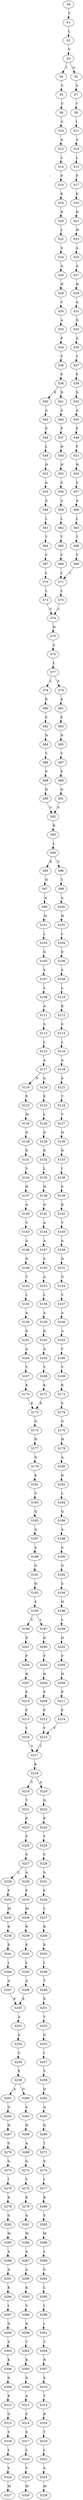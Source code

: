 strict digraph  {
	S0 -> S1 [ label = T ];
	S1 -> S2 [ label = L ];
	S2 -> S3 [ label = V ];
	S3 -> S4 [ label = T ];
	S3 -> S5 [ label = G ];
	S4 -> S6 [ label = S ];
	S5 -> S7 [ label = S ];
	S6 -> S8 [ label = V ];
	S7 -> S9 [ label = V ];
	S8 -> S10 [ label = S ];
	S9 -> S11 [ label = I ];
	S10 -> S12 [ label = A ];
	S11 -> S13 [ label = S ];
	S12 -> S14 [ label = L ];
	S13 -> S15 [ label = L ];
	S14 -> S16 [ label = F ];
	S15 -> S17 [ label = F ];
	S16 -> S18 [ label = K ];
	S17 -> S19 [ label = K ];
	S18 -> S20 [ label = D ];
	S19 -> S21 [ label = D ];
	S20 -> S22 [ label = L ];
	S21 -> S23 [ label = W ];
	S22 -> S24 [ label = S ];
	S23 -> S25 [ label = A ];
	S24 -> S26 [ label = A ];
	S25 -> S27 [ label = A ];
	S26 -> S28 [ label = H ];
	S27 -> S29 [ label = H ];
	S28 -> S30 [ label = V ];
	S29 -> S31 [ label = A ];
	S30 -> S32 [ label = A ];
	S31 -> S33 [ label = D ];
	S32 -> S34 [ label = P ];
	S33 -> S35 [ label = A ];
	S34 -> S36 [ label = T ];
	S35 -> S37 [ label = T ];
	S36 -> S38 [ label = F ];
	S37 -> S39 [ label = F ];
	S38 -> S40 [ label = E ];
	S38 -> S41 [ label = D ];
	S39 -> S42 [ label = D ];
	S40 -> S43 [ label = A ];
	S41 -> S44 [ label = A ];
	S42 -> S45 [ label = A ];
	S43 -> S46 [ label = P ];
	S44 -> S47 [ label = P ];
	S45 -> S48 [ label = P ];
	S46 -> S49 [ label = L ];
	S47 -> S50 [ label = H ];
	S48 -> S51 [ label = F ];
	S49 -> S52 [ label = H ];
	S50 -> S53 [ label = H ];
	S51 -> S54 [ label = H ];
	S52 -> S55 [ label = A ];
	S53 -> S56 [ label = S ];
	S54 -> S57 [ label = S ];
	S55 -> S58 [ label = A ];
	S56 -> S59 [ label = A ];
	S57 -> S60 [ label = A ];
	S58 -> S61 [ label = L ];
	S59 -> S62 [ label = L ];
	S60 -> S63 [ label = L ];
	S61 -> S64 [ label = T ];
	S62 -> S65 [ label = T ];
	S63 -> S66 [ label = T ];
	S64 -> S67 [ label = V ];
	S65 -> S68 [ label = V ];
	S66 -> S69 [ label = V ];
	S67 -> S70 [ label = L ];
	S68 -> S71 [ label = L ];
	S69 -> S71 [ label = L ];
	S70 -> S72 [ label = L ];
	S71 -> S73 [ label = L ];
	S72 -> S74 [ label = C ];
	S73 -> S74 [ label = C ];
	S74 -> S75 [ label = H ];
	S75 -> S76 [ label = S ];
	S76 -> S77 [ label = L ];
	S77 -> S78 [ label = L ];
	S77 -> S79 [ label = F ];
	S78 -> S80 [ label = K ];
	S79 -> S81 [ label = K ];
	S80 -> S82 [ label = F ];
	S81 -> S83 [ label = F ];
	S82 -> S84 [ label = N ];
	S83 -> S85 [ label = N ];
	S84 -> S86 [ label = V ];
	S85 -> S87 [ label = V ];
	S86 -> S88 [ label = P ];
	S87 -> S89 [ label = P ];
	S88 -> S90 [ label = D ];
	S89 -> S91 [ label = D ];
	S90 -> S92 [ label = V ];
	S91 -> S92 [ label = V ];
	S92 -> S93 [ label = R ];
	S93 -> S94 [ label = L ];
	S94 -> S95 [ label = K ];
	S94 -> S96 [ label = V ];
	S95 -> S97 [ label = H ];
	S96 -> S98 [ label = Y ];
	S97 -> S99 [ label = A ];
	S98 -> S100 [ label = A ];
	S99 -> S101 [ label = H ];
	S100 -> S102 [ label = H ];
	S101 -> S103 [ label = L ];
	S102 -> S104 [ label = L ];
	S103 -> S105 [ label = D ];
	S104 -> S106 [ label = E ];
	S105 -> S107 [ label = S ];
	S106 -> S108 [ label = S ];
	S107 -> S109 [ label = L ];
	S108 -> S110 [ label = L ];
	S109 -> S111 [ label = A ];
	S110 -> S112 [ label = K ];
	S111 -> S113 [ label = S ];
	S112 -> S114 [ label = S ];
	S113 -> S115 [ label = L ];
	S114 -> S116 [ label = L ];
	S115 -> S117 [ label = A ];
	S116 -> S118 [ label = A ];
	S117 -> S119 [ label = N ];
	S117 -> S120 [ label = G ];
	S118 -> S121 [ label = S ];
	S119 -> S122 [ label = P ];
	S120 -> S123 [ label = P ];
	S121 -> S124 [ label = T ];
	S122 -> S125 [ label = M ];
	S123 -> S126 [ label = L ];
	S124 -> S127 [ label = V ];
	S125 -> S128 [ label = D ];
	S126 -> S129 [ label = D ];
	S127 -> S130 [ label = N ];
	S128 -> S131 [ label = D ];
	S129 -> S132 [ label = D ];
	S130 -> S133 [ label = D ];
	S131 -> S134 [ label = V ];
	S132 -> S135 [ label = L ];
	S133 -> S136 [ label = I ];
	S134 -> S137 [ label = H ];
	S135 -> S138 [ label = H ];
	S136 -> S139 [ label = S ];
	S137 -> S140 [ label = A ];
	S138 -> S141 [ label = G ];
	S139 -> S142 [ label = K ];
	S140 -> S143 [ label = V ];
	S141 -> S144 [ label = A ];
	S142 -> S145 [ label = V ];
	S143 -> S146 [ label = A ];
	S144 -> S147 [ label = A ];
	S145 -> S148 [ label = A ];
	S146 -> S149 [ label = N ];
	S147 -> S150 [ label = S ];
	S148 -> S151 [ label = D ];
	S149 -> S152 [ label = T ];
	S150 -> S153 [ label = A ];
	S151 -> S154 [ label = G ];
	S152 -> S155 [ label = L ];
	S153 -> S156 [ label = L ];
	S154 -> S157 [ label = V ];
	S155 -> S158 [ label = A ];
	S156 -> S159 [ label = A ];
	S157 -> S160 [ label = A ];
	S158 -> S161 [ label = D ];
	S159 -> S162 [ label = D ];
	S160 -> S163 [ label = A ];
	S161 -> S164 [ label = A ];
	S162 -> S165 [ label = A ];
	S163 -> S166 [ label = V ];
	S164 -> S167 [ label = V ];
	S165 -> S168 [ label = V ];
	S166 -> S169 [ label = V ];
	S167 -> S170 [ label = K ];
	S168 -> S171 [ label = K ];
	S169 -> S172 [ label = K ];
	S170 -> S173 [ label = K ];
	S171 -> S173 [ label = K ];
	S172 -> S174 [ label = S ];
	S173 -> S175 [ label = G ];
	S174 -> S176 [ label = G ];
	S175 -> S177 [ label = H ];
	S176 -> S178 [ label = H ];
	S177 -> S179 [ label = G ];
	S178 -> S180 [ label = A ];
	S179 -> S181 [ label = K ];
	S180 -> S182 [ label = R ];
	S181 -> S183 [ label = V ];
	S182 -> S184 [ label = L ];
	S183 -> S185 [ label = Q ];
	S184 -> S186 [ label = Q ];
	S185 -> S187 [ label = A ];
	S186 -> S188 [ label = A ];
	S187 -> S189 [ label = S ];
	S188 -> S190 [ label = S ];
	S189 -> S191 [ label = G ];
	S190 -> S192 [ label = G ];
	S191 -> S193 [ label = H ];
	S192 -> S194 [ label = S ];
	S193 -> S195 [ label = S ];
	S194 -> S196 [ label = H ];
	S195 -> S197 [ label = L ];
	S195 -> S198 [ label = V ];
	S196 -> S199 [ label = L ];
	S197 -> S200 [ label = D ];
	S198 -> S201 [ label = D ];
	S199 -> S202 [ label = D ];
	S200 -> S203 [ label = F ];
	S201 -> S204 [ label = F ];
	S202 -> S205 [ label = F ];
	S203 -> S206 [ label = H ];
	S204 -> S207 [ label = H ];
	S205 -> S208 [ label = H ];
	S206 -> S209 [ label = P ];
	S207 -> S210 [ label = P ];
	S208 -> S211 [ label = P ];
	S209 -> S212 [ label = F ];
	S210 -> S213 [ label = F ];
	S211 -> S214 [ label = F ];
	S212 -> S215 [ label = Y ];
	S213 -> S216 [ label = Y ];
	S214 -> S215 [ label = Y ];
	S215 -> S217 [ label = T ];
	S216 -> S217 [ label = T ];
	S217 -> S218 [ label = K ];
	S218 -> S219 [ label = T ];
	S218 -> S220 [ label = A ];
	S219 -> S221 [ label = T ];
	S220 -> S222 [ label = Q ];
	S221 -> S223 [ label = P ];
	S222 -> S224 [ label = P ];
	S223 -> S225 [ label = F ];
	S224 -> S226 [ label = Y ];
	S225 -> S227 [ label = S ];
	S226 -> S228 [ label = C ];
	S227 -> S229 [ label = L ];
	S227 -> S230 [ label = A ];
	S228 -> S231 [ label = S ];
	S229 -> S232 [ label = F ];
	S230 -> S233 [ label = F ];
	S231 -> S234 [ label = F ];
	S232 -> S235 [ label = M ];
	S233 -> S236 [ label = M ];
	S234 -> S237 [ label = L ];
	S235 -> S238 [ label = R ];
	S236 -> S239 [ label = R ];
	S237 -> S240 [ label = R ];
	S238 -> S241 [ label = E ];
	S239 -> S242 [ label = E ];
	S240 -> S243 [ label = E ];
	S241 -> S244 [ label = L ];
	S242 -> S245 [ label = L ];
	S243 -> S246 [ label = L ];
	S244 -> S247 [ label = A ];
	S245 -> S248 [ label = A ];
	S246 -> S249 [ label = T ];
	S247 -> S250 [ label = E ];
	S248 -> S250 [ label = E ];
	S249 -> S251 [ label = E ];
	S250 -> S252 [ label = A ];
	S251 -> S253 [ label = T ];
	S252 -> S254 [ label = G ];
	S253 -> S255 [ label = G ];
	S254 -> S256 [ label = Y ];
	S255 -> S257 [ label = I ];
	S256 -> S258 [ label = E ];
	S257 -> S259 [ label = V ];
	S258 -> S260 [ label = G ];
	S258 -> S261 [ label = A ];
	S259 -> S262 [ label = D ];
	S260 -> S263 [ label = A ];
	S261 -> S264 [ label = G ];
	S262 -> S265 [ label = A ];
	S263 -> S266 [ label = H ];
	S264 -> S267 [ label = H ];
	S265 -> S268 [ label = Q ];
	S266 -> S269 [ label = A ];
	S267 -> S270 [ label = G ];
	S268 -> S271 [ label = T ];
	S269 -> S272 [ label = G ];
	S270 -> S273 [ label = G ];
	S271 -> S274 [ label = S ];
	S272 -> S275 [ label = V ];
	S273 -> S276 [ label = I ];
	S274 -> S277 [ label = I ];
	S275 -> S278 [ label = K ];
	S276 -> S279 [ label = K ];
	S277 -> S280 [ label = K ];
	S278 -> S281 [ label = G ];
	S279 -> S282 [ label = G ];
	S280 -> S283 [ label = S ];
	S281 -> S284 [ label = W ];
	S282 -> S285 [ label = W ];
	S283 -> S286 [ label = W ];
	S284 -> S287 [ label = A ];
	S285 -> S288 [ label = A ];
	S286 -> S289 [ label = L ];
	S287 -> S290 [ label = A ];
	S288 -> S291 [ label = A ];
	S289 -> S292 [ label = S ];
	S290 -> S293 [ label = K ];
	S291 -> S294 [ label = K ];
	S292 -> S295 [ label = L ];
	S293 -> S296 [ label = V ];
	S294 -> S297 [ label = I ];
	S295 -> S298 [ label = I ];
	S296 -> S299 [ label = N ];
	S297 -> S300 [ label = N ];
	S298 -> S301 [ label = I ];
	S299 -> S302 [ label = T ];
	S300 -> S303 [ label = S ];
	S301 -> S304 [ label = T ];
	S302 -> S305 [ label = K ];
	S303 -> S306 [ label = K ];
	S304 -> S307 [ label = R ];
	S305 -> S308 [ label = D ];
	S306 -> S309 [ label = D ];
	S307 -> S310 [ label = E ];
	S308 -> S311 [ label = A ];
	S309 -> S312 [ label = E ];
	S310 -> S313 [ label = T ];
	S311 -> S314 [ label = P ];
	S312 -> S315 [ label = G ];
	S313 -> S316 [ label = R ];
	S314 -> S317 [ label = S ];
	S315 -> S318 [ label = S ];
	S316 -> S319 [ label = T ];
	S317 -> S320 [ label = L ];
	S318 -> S321 [ label = L ];
	S319 -> S322 [ label = L ];
	S320 -> S323 [ label = V ];
	S321 -> S324 [ label = V ];
	S322 -> S325 [ label = S ];
	S323 -> S326 [ label = M ];
	S324 -> S327 [ label = M ];
	S325 -> S328 [ label = M ];
}
